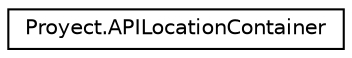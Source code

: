 digraph "Graphical Class Hierarchy"
{
 // INTERACTIVE_SVG=YES
 // LATEX_PDF_SIZE
  edge [fontname="Helvetica",fontsize="10",labelfontname="Helvetica",labelfontsize="10"];
  node [fontname="Helvetica",fontsize="10",shape=record];
  rankdir="LR";
  Node0 [label="Proyect.APILocationContainer",height=0.2,width=0.4,color="black", fillcolor="white", style="filled",URL="$classProyect_1_1APILocationContainer.html",tooltip="Contenedor de la instancia de la api de localizacion (clase singleton, solo hay una instancia)."];
}
